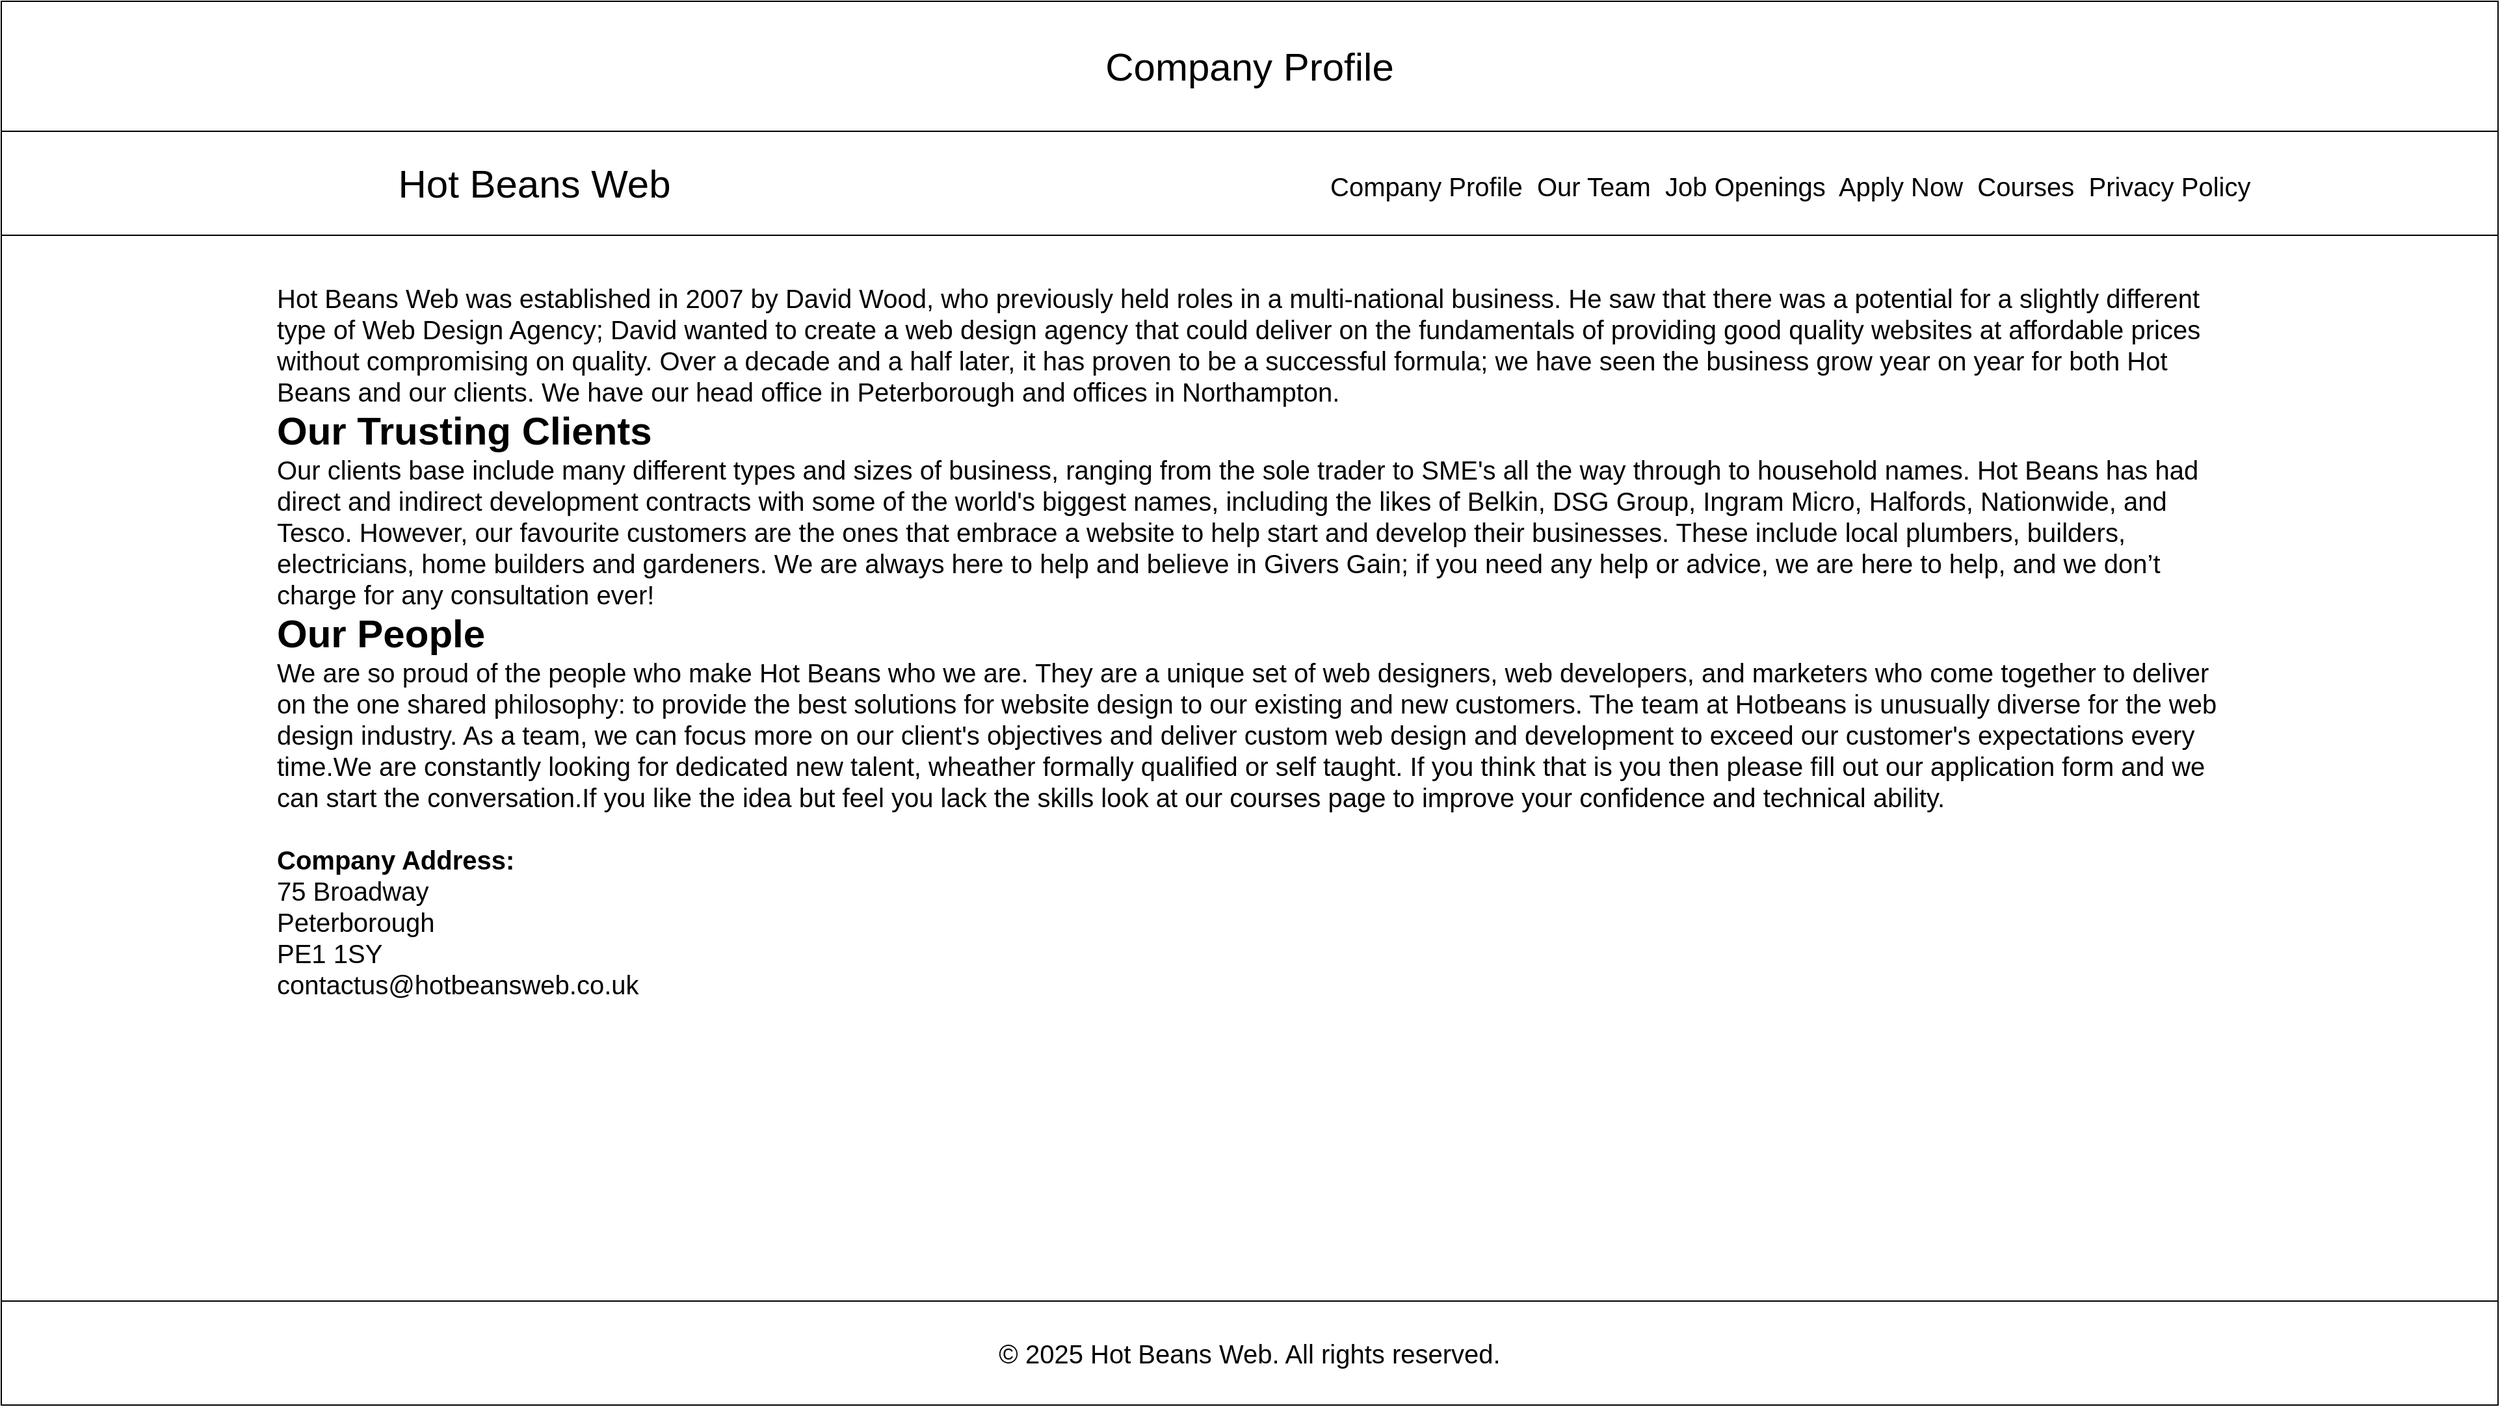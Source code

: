 <mxfile version="27.0.5">
  <diagram name="Page-1" id="Wk2SZ3Dgn6wj2FgpQmdu">
    <mxGraphModel dx="1901" dy="1100" grid="1" gridSize="10" guides="1" tooltips="1" connect="1" arrows="1" fold="1" page="1" pageScale="1" pageWidth="1920" pageHeight="1080" math="0" shadow="0">
      <root>
        <mxCell id="0" />
        <mxCell id="1" parent="0" />
        <mxCell id="2mj4cjvI3WKVShRjhSFl-1" value="" style="rounded=0;whiteSpace=wrap;html=1;fillColor=light-dark(#FFFFFF,#FFFFFF);" parent="1" vertex="1">
          <mxGeometry width="1920" height="1080" as="geometry" />
        </mxCell>
        <mxCell id="2mj4cjvI3WKVShRjhSFl-2" value="" style="rounded=0;whiteSpace=wrap;html=1;fillColor=light-dark(#FFFFFF,#007FFF);" parent="1" vertex="1">
          <mxGeometry width="1920" height="100" as="geometry" />
        </mxCell>
        <mxCell id="2mj4cjvI3WKVShRjhSFl-3" value="" style="rounded=0;whiteSpace=wrap;html=1;fillColor=light-dark(#FFFFFF,#1A1A1A);" parent="1" vertex="1">
          <mxGeometry y="100" width="1920" height="80" as="geometry" />
        </mxCell>
        <mxCell id="2mj4cjvI3WKVShRjhSFl-5" value="Company Profile" style="text;html=1;align=center;verticalAlign=middle;whiteSpace=wrap;rounded=0;fontSize=30;" parent="1" vertex="1">
          <mxGeometry x="840" y="20" width="240" height="60" as="geometry" />
        </mxCell>
        <mxCell id="2mj4cjvI3WKVShRjhSFl-6" value="Hot Beans Web" style="text;html=1;align=center;verticalAlign=middle;whiteSpace=wrap;rounded=0;fontSize=30;" parent="1" vertex="1">
          <mxGeometry x="300" y="100" width="220" height="80" as="geometry" />
        </mxCell>
        <mxCell id="2mj4cjvI3WKVShRjhSFl-7" value="&lt;font style=&quot;font-size: 20px;&quot;&gt;Company Profile&amp;nbsp; Our Team&amp;nbsp; Job Openings&amp;nbsp; Apply Now&amp;nbsp; Courses&amp;nbsp; Privacy Policy&lt;/font&gt;" style="text;whiteSpace=wrap;html=1;fontSize=25;verticalAlign=middle;" parent="1" vertex="1">
          <mxGeometry x="1020" y="100" width="900" height="80" as="geometry" />
        </mxCell>
        <UserObject label="Hot Beans Web was established in 2007 by David Wood, who previously held roles in a multi-national business. He saw that there was a potential for a slightly different type of Web Design Agency; David wanted to create a web design agency that could deliver on the fundamentals of providing good quality websites at affordable prices without compromising on quality. Over a decade and a half later, it has proven to be a successful formula; we have seen the business grow year on year for both Hot Beans and our clients. We have our head office in Peterborough and offices in Northampton.&lt;div&gt;&lt;font style=&quot;font-size: 30px;&quot;&gt;&lt;b&gt;Our Trusting Clients&lt;/b&gt;&lt;/font&gt;&lt;/div&gt;&lt;div&gt;Our clients base include many different types and sizes of business, ranging from the sole trader to SME&#39;s all the way through to household names. Hot Beans has had direct and indirect development contracts with some of the world&#39;s biggest names, including the likes of Belkin, DSG Group, Ingram Micro, Halfords, Nationwide, and Tesco. However, our favourite customers are the ones that embrace a website to help start and develop their businesses. These include local plumbers, builders, electricians, home builders and gardeners. We are always here to help and believe in Givers Gain; if you need any help or advice, we are here to help, and we don’t charge for any consultation ever!&lt;/div&gt;&lt;div&gt;&lt;font style=&quot;font-size: 30px;&quot;&gt;&lt;b&gt;Our People&lt;/b&gt;&lt;/font&gt;&lt;/div&gt;&lt;div&gt;We are so proud of the people who make Hot Beans who we are. They are a unique set of web designers, web developers, and marketers who come together to deliver on the one shared philosophy: to provide the best solutions for website design to our existing and new customers. The team at Hotbeans is unusually diverse for the web design industry. As a team, we can focus more on our client&#39;s objectives and deliver custom web design and development to exceed our customer&#39;s expectations every time.We are constantly looking for dedicated new talent, wheather formally qualified or self taught. If you think that is you then please fill out our application form and we can start the conversation.If you like the idea but feel you lack the skills look at our courses page to improve your confidence and technical ability.&lt;/div&gt;&lt;div&gt;&lt;br&gt;&lt;/div&gt;&lt;div&gt;&lt;b&gt;Company Address:&lt;/b&gt;&lt;/div&gt;&lt;div&gt;75 Broadway&lt;/div&gt;&lt;div&gt;Peterborough&lt;/div&gt;&lt;div&gt;PE1 1SY&lt;/div&gt;&lt;div&gt;contactus@hotbeansweb.co.uk&lt;/div&gt;" id="qmOIuZe4hRwivx6xctNg-1">
          <mxCell style="text;whiteSpace=wrap;html=1;fontColor=light-dark(#000000,#000000);fontSize=20;" parent="1" vertex="1">
            <mxGeometry x="210" y="210" width="1500" height="680" as="geometry" />
          </mxCell>
        </UserObject>
        <mxCell id="6vwyDtYXKGUiSL_Yxjqe-2" value="" style="rounded=0;whiteSpace=wrap;html=1;fillColor=light-dark(#FFFFFF,#1A1A1A);" vertex="1" parent="1">
          <mxGeometry y="1000" width="1920" height="80" as="geometry" />
        </mxCell>
        <mxCell id="6vwyDtYXKGUiSL_Yxjqe-1" value="© 2025 Hot Beans Web. All rights reserved." style="text;whiteSpace=wrap;html=1;align=center;verticalAlign=middle;fontSize=20;" vertex="1" parent="1">
          <mxGeometry x="760" y="1000" width="400" height="80" as="geometry" />
        </mxCell>
      </root>
    </mxGraphModel>
  </diagram>
</mxfile>
